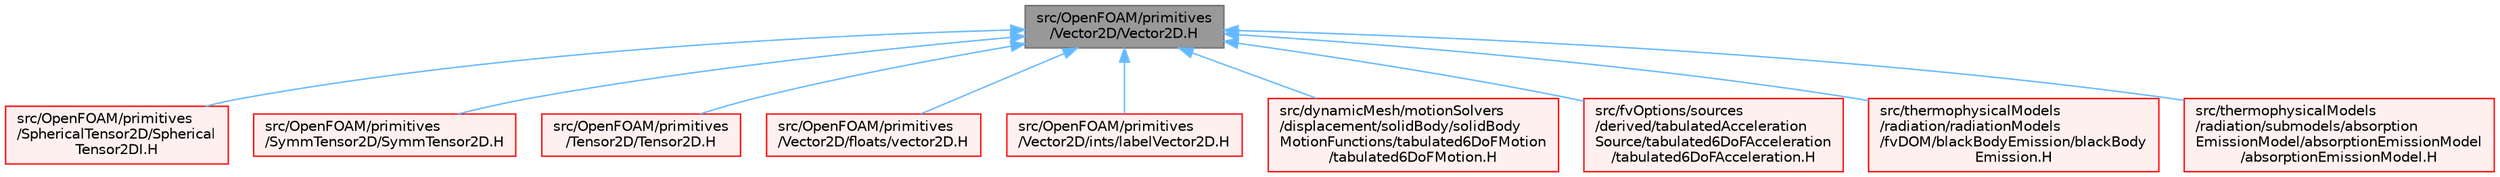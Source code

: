 digraph "src/OpenFOAM/primitives/Vector2D/Vector2D.H"
{
 // LATEX_PDF_SIZE
  bgcolor="transparent";
  edge [fontname=Helvetica,fontsize=10,labelfontname=Helvetica,labelfontsize=10];
  node [fontname=Helvetica,fontsize=10,shape=box,height=0.2,width=0.4];
  Node1 [id="Node000001",label="src/OpenFOAM/primitives\l/Vector2D/Vector2D.H",height=0.2,width=0.4,color="gray40", fillcolor="grey60", style="filled", fontcolor="black",tooltip=" "];
  Node1 -> Node2 [id="edge1_Node000001_Node000002",dir="back",color="steelblue1",style="solid",tooltip=" "];
  Node2 [id="Node000002",label="src/OpenFOAM/primitives\l/SphericalTensor2D/Spherical\lTensor2DI.H",height=0.2,width=0.4,color="red", fillcolor="#FFF0F0", style="filled",URL="$SphericalTensor2DI_8H.html",tooltip=" "];
  Node1 -> Node11 [id="edge2_Node000001_Node000011",dir="back",color="steelblue1",style="solid",tooltip=" "];
  Node11 [id="Node000011",label="src/OpenFOAM/primitives\l/SymmTensor2D/SymmTensor2D.H",height=0.2,width=0.4,color="red", fillcolor="#FFF0F0", style="filled",URL="$SymmTensor2D_8H.html",tooltip=" "];
  Node1 -> Node18 [id="edge3_Node000001_Node000018",dir="back",color="steelblue1",style="solid",tooltip=" "];
  Node18 [id="Node000018",label="src/OpenFOAM/primitives\l/Tensor2D/Tensor2D.H",height=0.2,width=0.4,color="red", fillcolor="#FFF0F0", style="filled",URL="$Tensor2D_8H.html",tooltip=" "];
  Node1 -> Node20 [id="edge4_Node000001_Node000020",dir="back",color="steelblue1",style="solid",tooltip=" "];
  Node20 [id="Node000020",label="src/OpenFOAM/primitives\l/Vector2D/floats/vector2D.H",height=0.2,width=0.4,color="red", fillcolor="#FFF0F0", style="filled",URL="$vector2D_8H.html",tooltip=" "];
  Node1 -> Node5240 [id="edge5_Node000001_Node005240",dir="back",color="steelblue1",style="solid",tooltip=" "];
  Node5240 [id="Node005240",label="src/OpenFOAM/primitives\l/Vector2D/ints/labelVector2D.H",height=0.2,width=0.4,color="red", fillcolor="#FFF0F0", style="filled",URL="$labelVector2D_8H.html",tooltip=" "];
  Node1 -> Node5242 [id="edge6_Node000001_Node005242",dir="back",color="steelblue1",style="solid",tooltip=" "];
  Node5242 [id="Node005242",label="src/dynamicMesh/motionSolvers\l/displacement/solidBody/solidBody\lMotionFunctions/tabulated6DoFMotion\l/tabulated6DoFMotion.H",height=0.2,width=0.4,color="red", fillcolor="#FFF0F0", style="filled",URL="$tabulated6DoFMotion_8H.html",tooltip=" "];
  Node1 -> Node5244 [id="edge7_Node000001_Node005244",dir="back",color="steelblue1",style="solid",tooltip=" "];
  Node5244 [id="Node005244",label="src/fvOptions/sources\l/derived/tabulatedAcceleration\lSource/tabulated6DoFAcceleration\l/tabulated6DoFAcceleration.H",height=0.2,width=0.4,color="red", fillcolor="#FFF0F0", style="filled",URL="$tabulated6DoFAcceleration_8H.html",tooltip=" "];
  Node1 -> Node3300 [id="edge8_Node000001_Node003300",dir="back",color="steelblue1",style="solid",tooltip=" "];
  Node3300 [id="Node003300",label="src/thermophysicalModels\l/radiation/radiationModels\l/fvDOM/blackBodyEmission/blackBody\lEmission.H",height=0.2,width=0.4,color="red", fillcolor="#FFF0F0", style="filled",URL="$blackBodyEmission_8H.html",tooltip=" "];
  Node1 -> Node3313 [id="edge9_Node000001_Node003313",dir="back",color="steelblue1",style="solid",tooltip=" "];
  Node3313 [id="Node003313",label="src/thermophysicalModels\l/radiation/submodels/absorption\lEmissionModel/absorptionEmissionModel\l/absorptionEmissionModel.H",height=0.2,width=0.4,color="red", fillcolor="#FFF0F0", style="filled",URL="$absorptionEmissionModel_8H.html",tooltip=" "];
}
